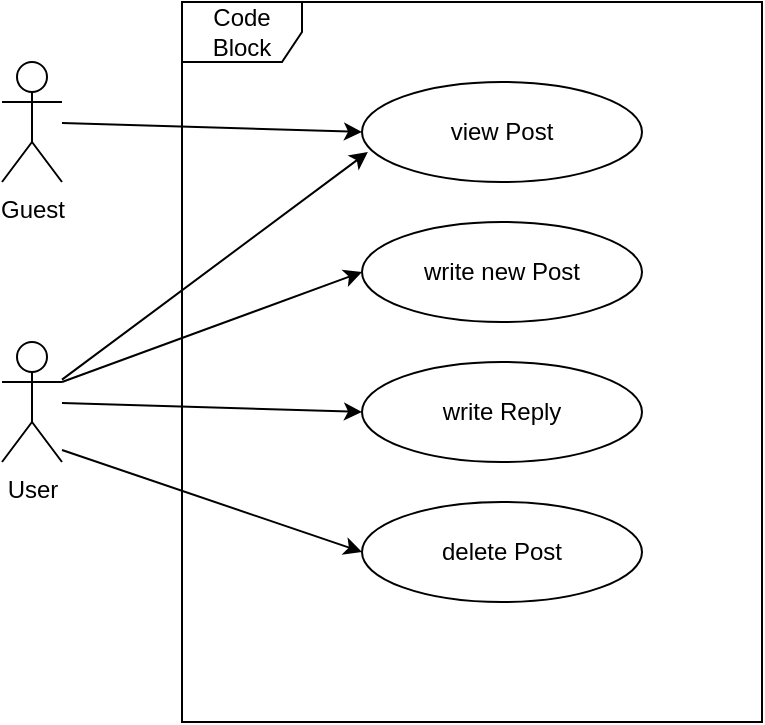 <mxfile version="13.0.1" type="device"><diagram id="uCDA_x6LMpQSDdXRBhCY" name="Page-1"><mxGraphModel dx="1422" dy="712" grid="1" gridSize="10" guides="1" tooltips="1" connect="1" arrows="1" fold="1" page="1" pageScale="1" pageWidth="827" pageHeight="1169" math="0" shadow="0"><root><mxCell id="0"/><mxCell id="1" parent="0"/><mxCell id="Fpg4Qaaet1KMKUOiKcvX-1" value="Guest" style="shape=umlActor;verticalLabelPosition=bottom;labelBackgroundColor=#ffffff;verticalAlign=top;html=1;" vertex="1" parent="1"><mxGeometry x="130" y="120" width="30" height="60" as="geometry"/></mxCell><mxCell id="Fpg4Qaaet1KMKUOiKcvX-2" value="User" style="shape=umlActor;verticalLabelPosition=bottom;labelBackgroundColor=#ffffff;verticalAlign=top;html=1;" vertex="1" parent="1"><mxGeometry x="130" y="260" width="30" height="60" as="geometry"/></mxCell><mxCell id="Fpg4Qaaet1KMKUOiKcvX-5" value="view Post" style="ellipse;whiteSpace=wrap;html=1;" vertex="1" parent="1"><mxGeometry x="310" y="130" width="140" height="50" as="geometry"/></mxCell><mxCell id="Fpg4Qaaet1KMKUOiKcvX-6" value="write new Post" style="ellipse;whiteSpace=wrap;html=1;" vertex="1" parent="1"><mxGeometry x="310" y="200" width="140" height="50" as="geometry"/></mxCell><mxCell id="Fpg4Qaaet1KMKUOiKcvX-7" value="write Reply" style="ellipse;whiteSpace=wrap;html=1;" vertex="1" parent="1"><mxGeometry x="310" y="270" width="140" height="50" as="geometry"/></mxCell><mxCell id="Fpg4Qaaet1KMKUOiKcvX-8" value="delete Post" style="ellipse;whiteSpace=wrap;html=1;" vertex="1" parent="1"><mxGeometry x="310" y="340" width="140" height="50" as="geometry"/></mxCell><mxCell id="Fpg4Qaaet1KMKUOiKcvX-12" value="" style="endArrow=classic;html=1;entryX=0;entryY=0.5;entryDx=0;entryDy=0;" edge="1" parent="1" source="Fpg4Qaaet1KMKUOiKcvX-1" target="Fpg4Qaaet1KMKUOiKcvX-5"><mxGeometry width="50" height="50" relative="1" as="geometry"><mxPoint x="390" y="390" as="sourcePoint"/><mxPoint x="440" y="340" as="targetPoint"/></mxGeometry></mxCell><mxCell id="Fpg4Qaaet1KMKUOiKcvX-14" value="" style="endArrow=classic;html=1;entryX=0;entryY=0.5;entryDx=0;entryDy=0;exitX=1;exitY=0.333;exitDx=0;exitDy=0;exitPerimeter=0;" edge="1" parent="1" source="Fpg4Qaaet1KMKUOiKcvX-2" target="Fpg4Qaaet1KMKUOiKcvX-6"><mxGeometry width="50" height="50" relative="1" as="geometry"><mxPoint x="390" y="390" as="sourcePoint"/><mxPoint x="440" y="340" as="targetPoint"/></mxGeometry></mxCell><mxCell id="Fpg4Qaaet1KMKUOiKcvX-15" value="" style="endArrow=classic;html=1;entryX=0;entryY=0.5;entryDx=0;entryDy=0;" edge="1" parent="1" source="Fpg4Qaaet1KMKUOiKcvX-2" target="Fpg4Qaaet1KMKUOiKcvX-7"><mxGeometry width="50" height="50" relative="1" as="geometry"><mxPoint x="390" y="390" as="sourcePoint"/><mxPoint x="440" y="340" as="targetPoint"/></mxGeometry></mxCell><mxCell id="Fpg4Qaaet1KMKUOiKcvX-16" value="" style="endArrow=classic;html=1;entryX=0;entryY=0.5;entryDx=0;entryDy=0;exitX=1;exitY=0.9;exitDx=0;exitDy=0;exitPerimeter=0;" edge="1" parent="1" source="Fpg4Qaaet1KMKUOiKcvX-2" target="Fpg4Qaaet1KMKUOiKcvX-8"><mxGeometry width="50" height="50" relative="1" as="geometry"><mxPoint x="390" y="390" as="sourcePoint"/><mxPoint x="440" y="340" as="targetPoint"/></mxGeometry></mxCell><mxCell id="Fpg4Qaaet1KMKUOiKcvX-24" value="Code Block" style="shape=umlFrame;whiteSpace=wrap;html=1;" vertex="1" parent="1"><mxGeometry x="220" y="90" width="290" height="360" as="geometry"/></mxCell><mxCell id="Fpg4Qaaet1KMKUOiKcvX-25" value="" style="endArrow=classic;html=1;entryX=0.021;entryY=0.7;entryDx=0;entryDy=0;entryPerimeter=0;" edge="1" parent="1" source="Fpg4Qaaet1KMKUOiKcvX-2" target="Fpg4Qaaet1KMKUOiKcvX-5"><mxGeometry width="50" height="50" relative="1" as="geometry"><mxPoint x="390" y="390" as="sourcePoint"/><mxPoint x="440" y="340" as="targetPoint"/></mxGeometry></mxCell></root></mxGraphModel></diagram></mxfile>